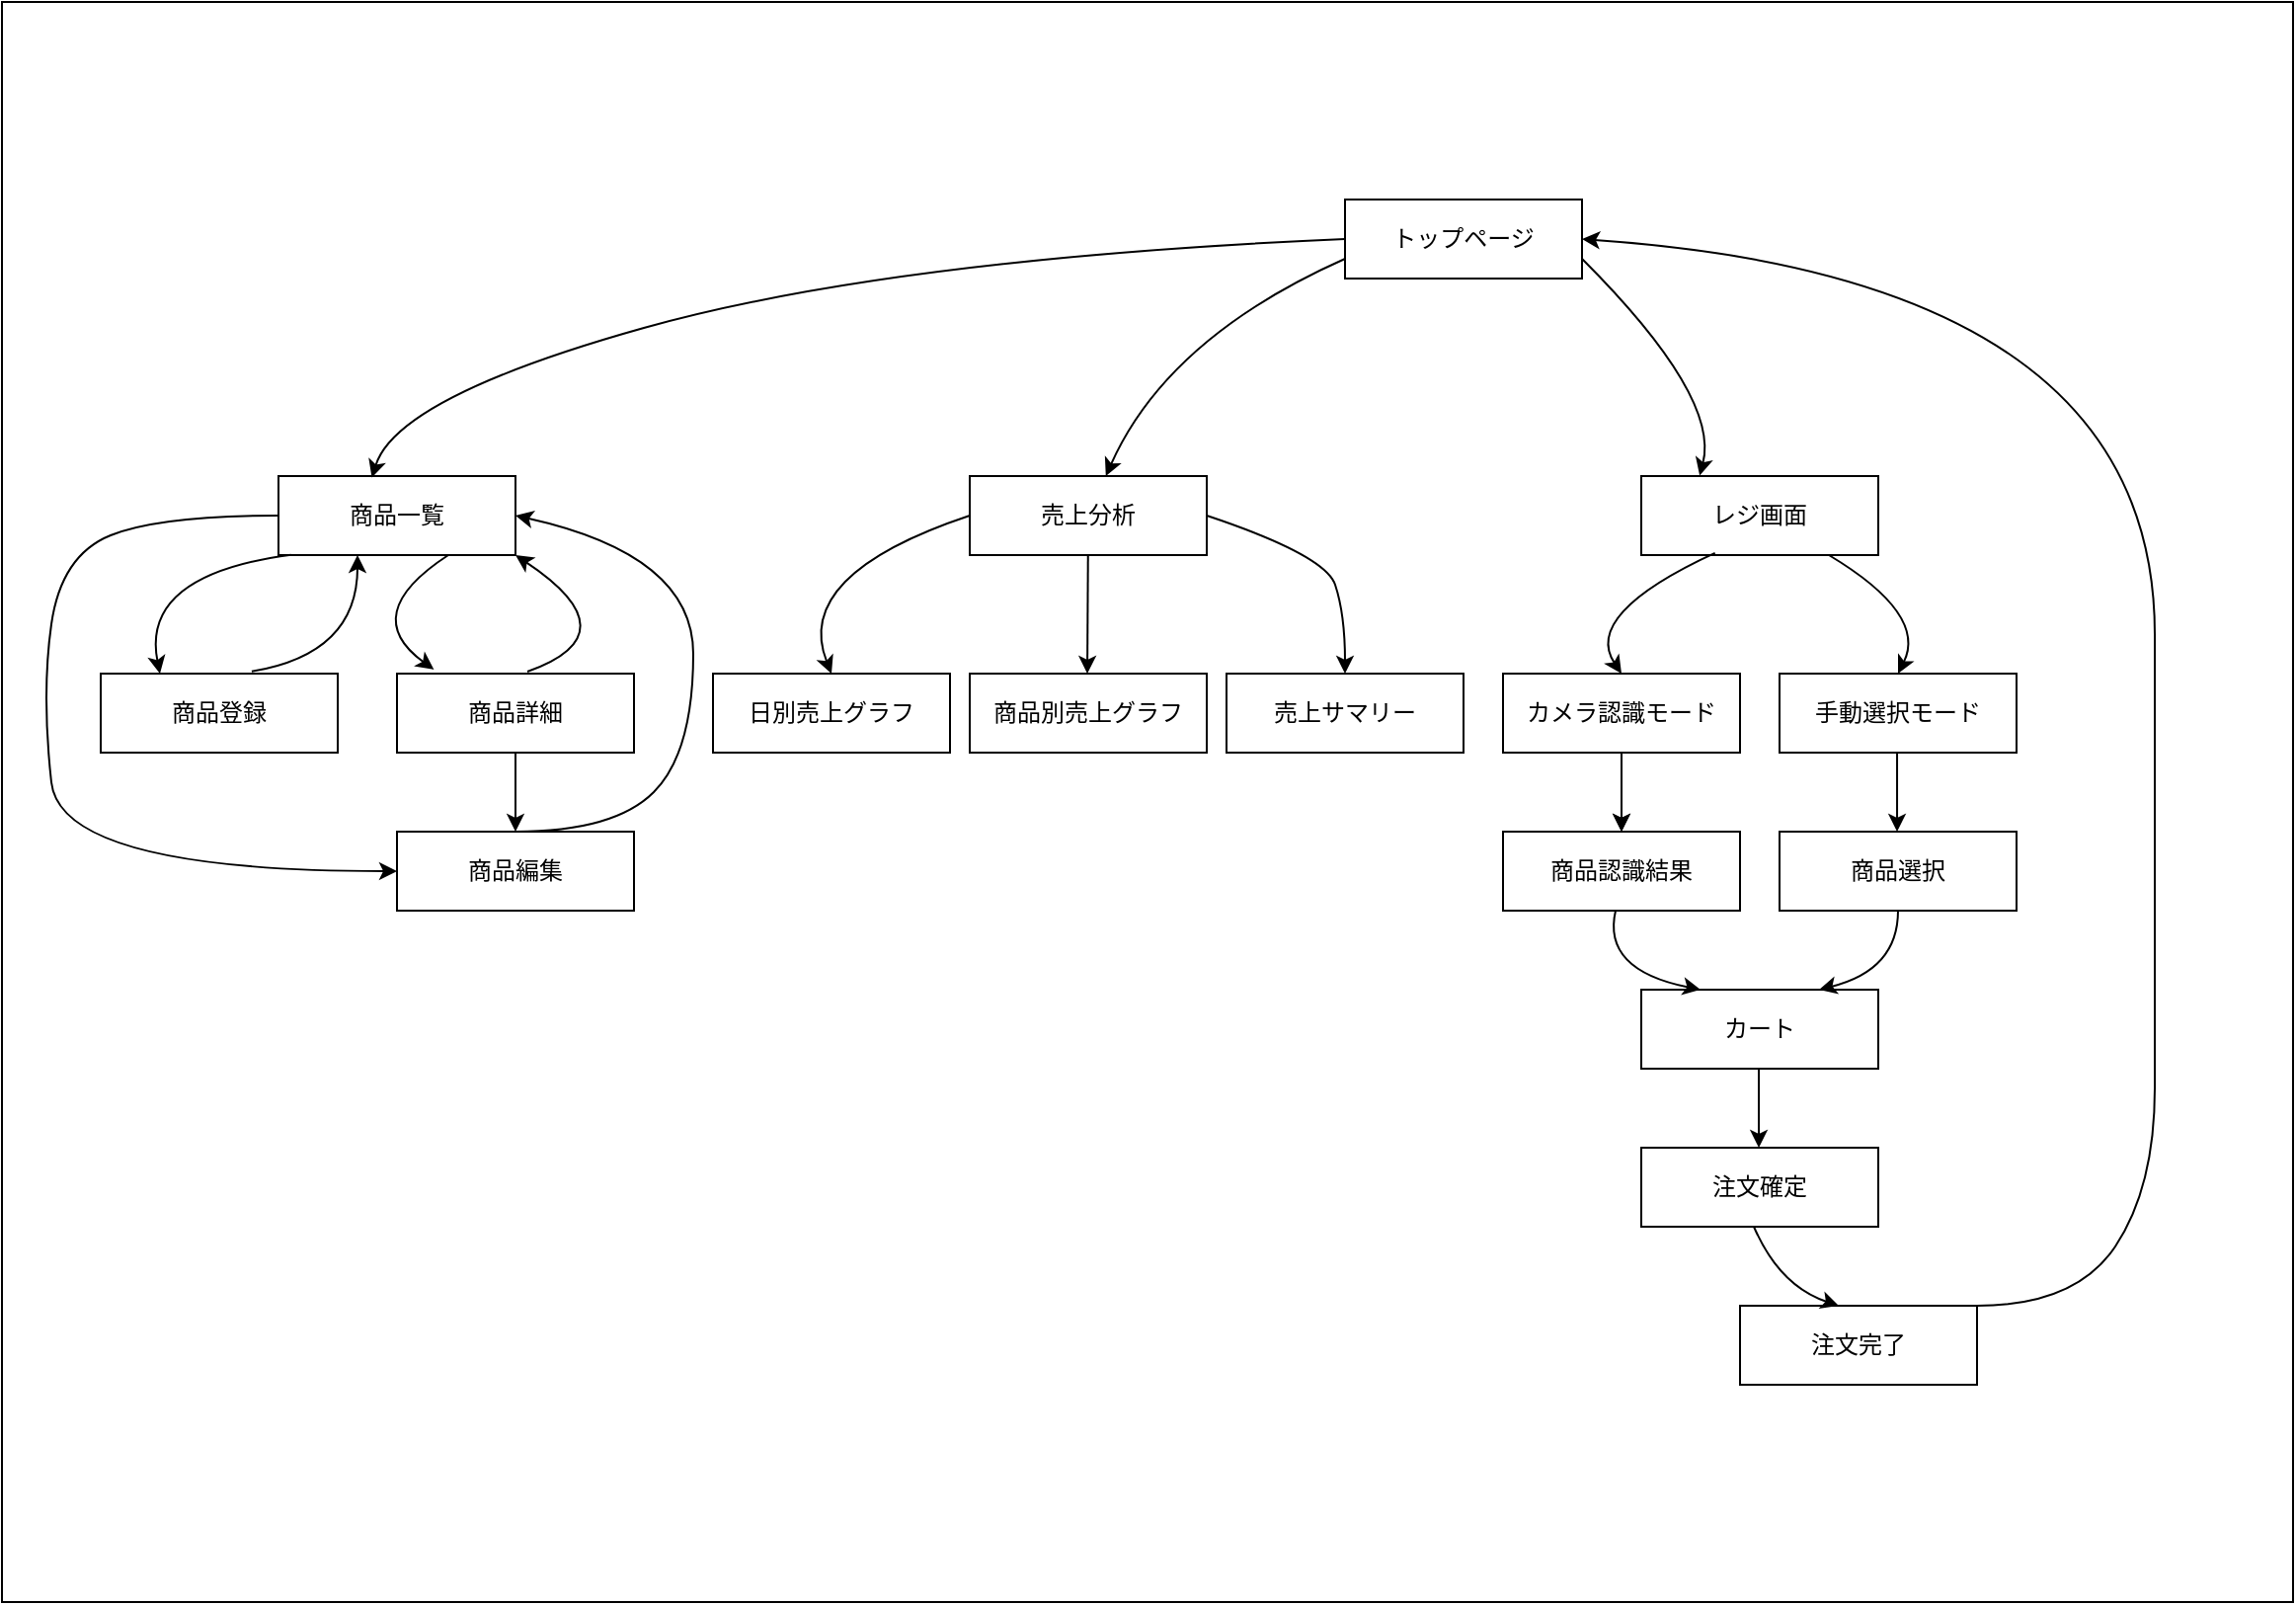 <mxfile>
    <diagram id="ouf7apgpSmREqnQ5044T" name="ページ1">
        <mxGraphModel dx="1066" dy="465" grid="1" gridSize="10" guides="1" tooltips="1" connect="1" arrows="1" fold="1" page="1" pageScale="1" pageWidth="1169" pageHeight="827" math="0" shadow="0">
            <root>
                <mxCell id="0"/>
                <mxCell id="1" parent="0"/>
                <mxCell id="23" value="" style="rounded=0;whiteSpace=wrap;html=1;" vertex="1" parent="1">
                    <mxGeometry y="10" width="1160" height="810" as="geometry"/>
                </mxCell>
                <mxCell id="26" value="商品一覧" style="rounded=0;whiteSpace=wrap;html=1;" vertex="1" parent="1">
                    <mxGeometry x="140" y="250" width="120" height="40" as="geometry"/>
                </mxCell>
                <mxCell id="28" value="売上分析" style="rounded=0;whiteSpace=wrap;html=1;" vertex="1" parent="1">
                    <mxGeometry x="490" y="250" width="120" height="40" as="geometry"/>
                </mxCell>
                <mxCell id="29" value="トップページ" style="rounded=0;whiteSpace=wrap;html=1;" vertex="1" parent="1">
                    <mxGeometry x="680" y="110" width="120" height="40" as="geometry"/>
                </mxCell>
                <mxCell id="30" value="レジ画面" style="rounded=0;whiteSpace=wrap;html=1;" vertex="1" parent="1">
                    <mxGeometry x="830" y="250" width="120" height="40" as="geometry"/>
                </mxCell>
                <mxCell id="31" value="商品登録" style="rounded=0;whiteSpace=wrap;html=1;" vertex="1" parent="1">
                    <mxGeometry x="50" y="350" width="120" height="40" as="geometry"/>
                </mxCell>
                <mxCell id="32" value="商品詳細" style="rounded=0;whiteSpace=wrap;html=1;" vertex="1" parent="1">
                    <mxGeometry x="200" y="350" width="120" height="40" as="geometry"/>
                </mxCell>
                <mxCell id="33" value="日別売上グラフ" style="rounded=0;whiteSpace=wrap;html=1;" vertex="1" parent="1">
                    <mxGeometry x="360" y="350" width="120" height="40" as="geometry"/>
                </mxCell>
                <mxCell id="34" value="商品別売上グラフ" style="rounded=0;whiteSpace=wrap;html=1;" vertex="1" parent="1">
                    <mxGeometry x="490" y="350" width="120" height="40" as="geometry"/>
                </mxCell>
                <mxCell id="35" value="売上サマリー" style="rounded=0;whiteSpace=wrap;html=1;" vertex="1" parent="1">
                    <mxGeometry x="620" y="350" width="120" height="40" as="geometry"/>
                </mxCell>
                <mxCell id="66" value="" style="edgeStyle=none;html=1;" edge="1" parent="1" source="36" target="40">
                    <mxGeometry relative="1" as="geometry"/>
                </mxCell>
                <mxCell id="36" value="カメラ認識モード" style="rounded=0;whiteSpace=wrap;html=1;" vertex="1" parent="1">
                    <mxGeometry x="760" y="350" width="120" height="40" as="geometry"/>
                </mxCell>
                <mxCell id="37" value="手動選択モード" style="rounded=0;whiteSpace=wrap;html=1;" vertex="1" parent="1">
                    <mxGeometry x="900" y="350" width="120" height="40" as="geometry"/>
                </mxCell>
                <mxCell id="38" value="商品選択" style="rounded=0;whiteSpace=wrap;html=1;" vertex="1" parent="1">
                    <mxGeometry x="900" y="430" width="120" height="40" as="geometry"/>
                </mxCell>
                <mxCell id="40" value="商品認識結果" style="rounded=0;whiteSpace=wrap;html=1;" vertex="1" parent="1">
                    <mxGeometry x="760" y="430" width="120" height="40" as="geometry"/>
                </mxCell>
                <mxCell id="41" value="カート" style="rounded=0;whiteSpace=wrap;html=1;" vertex="1" parent="1">
                    <mxGeometry x="830" y="510" width="120" height="40" as="geometry"/>
                </mxCell>
                <mxCell id="42" value="注文確定" style="rounded=0;whiteSpace=wrap;html=1;" vertex="1" parent="1">
                    <mxGeometry x="830" y="590" width="120" height="40" as="geometry"/>
                </mxCell>
                <mxCell id="43" value="注文完了" style="rounded=0;whiteSpace=wrap;html=1;" vertex="1" parent="1">
                    <mxGeometry x="880" y="670" width="120" height="40" as="geometry"/>
                </mxCell>
                <mxCell id="44" value="商品編集" style="rounded=0;whiteSpace=wrap;html=1;" vertex="1" parent="1">
                    <mxGeometry x="200" y="430" width="120" height="40" as="geometry"/>
                </mxCell>
                <mxCell id="46" value="" style="curved=1;endArrow=classic;html=1;entryX=0.394;entryY=0.02;entryDx=0;entryDy=0;entryPerimeter=0;exitX=0;exitY=0.5;exitDx=0;exitDy=0;" edge="1" parent="1" source="29" target="26">
                    <mxGeometry width="50" height="50" relative="1" as="geometry">
                        <mxPoint x="430" y="160" as="sourcePoint"/>
                        <mxPoint x="480" y="110" as="targetPoint"/>
                        <Array as="points">
                            <mxPoint x="450" y="140"/>
                            <mxPoint x="200" y="210"/>
                        </Array>
                    </mxGeometry>
                </mxCell>
                <mxCell id="50" value="" style="curved=1;endArrow=classic;html=1;entryX=1;entryY=0.5;entryDx=0;entryDy=0;" edge="1" parent="1" target="26">
                    <mxGeometry width="50" height="50" relative="1" as="geometry">
                        <mxPoint x="260" y="430" as="sourcePoint"/>
                        <mxPoint x="310" y="380" as="targetPoint"/>
                        <Array as="points">
                            <mxPoint x="310" y="430"/>
                            <mxPoint x="350" y="390"/>
                            <mxPoint x="350" y="290"/>
                        </Array>
                    </mxGeometry>
                </mxCell>
                <mxCell id="51" value="" style="curved=1;endArrow=classic;html=1;entryX=0;entryY=0.5;entryDx=0;entryDy=0;exitX=0;exitY=0.5;exitDx=0;exitDy=0;" edge="1" parent="1" source="26" target="44">
                    <mxGeometry width="50" height="50" relative="1" as="geometry">
                        <mxPoint x="50" y="260" as="sourcePoint"/>
                        <mxPoint x="100" y="210" as="targetPoint"/>
                        <Array as="points">
                            <mxPoint x="80" y="270"/>
                            <mxPoint x="30" y="290"/>
                            <mxPoint x="20" y="360"/>
                            <mxPoint x="30" y="450"/>
                        </Array>
                    </mxGeometry>
                </mxCell>
                <mxCell id="52" value="" style="curved=1;endArrow=classic;html=1;exitX=0.637;exitY=-0.027;exitDx=0;exitDy=0;exitPerimeter=0;" edge="1" parent="1" source="31">
                    <mxGeometry width="50" height="50" relative="1" as="geometry">
                        <mxPoint x="130" y="340" as="sourcePoint"/>
                        <mxPoint x="180" y="290" as="targetPoint"/>
                        <Array as="points">
                            <mxPoint x="180" y="340"/>
                        </Array>
                    </mxGeometry>
                </mxCell>
                <mxCell id="53" value="" style="curved=1;endArrow=classic;html=1;exitX=0.637;exitY=-0.027;exitDx=0;exitDy=0;exitPerimeter=0;entryX=1;entryY=1;entryDx=0;entryDy=0;" edge="1" parent="1" target="26">
                    <mxGeometry width="50" height="50" relative="1" as="geometry">
                        <mxPoint x="266" y="349" as="sourcePoint"/>
                        <mxPoint x="320" y="290" as="targetPoint"/>
                        <Array as="points">
                            <mxPoint x="320" y="330"/>
                        </Array>
                    </mxGeometry>
                </mxCell>
                <mxCell id="54" value="" style="curved=1;endArrow=classic;html=1;exitX=0.053;exitY=0.996;exitDx=0;exitDy=0;entryX=0.25;entryY=0;entryDx=0;entryDy=0;exitPerimeter=0;" edge="1" parent="1" source="26" target="31">
                    <mxGeometry width="50" height="50" relative="1" as="geometry">
                        <mxPoint x="136" y="359" as="sourcePoint"/>
                        <mxPoint x="190" y="300" as="targetPoint"/>
                        <Array as="points">
                            <mxPoint x="70" y="300"/>
                        </Array>
                    </mxGeometry>
                </mxCell>
                <mxCell id="55" value="" style="curved=1;endArrow=classic;html=1;exitX=0.053;exitY=0.996;exitDx=0;exitDy=0;entryX=0.156;entryY=-0.051;entryDx=0;entryDy=0;exitPerimeter=0;entryPerimeter=0;" edge="1" parent="1" target="32">
                    <mxGeometry width="50" height="50" relative="1" as="geometry">
                        <mxPoint x="226" y="290" as="sourcePoint"/>
                        <mxPoint x="160" y="350" as="targetPoint"/>
                        <Array as="points">
                            <mxPoint x="180" y="320"/>
                        </Array>
                    </mxGeometry>
                </mxCell>
                <mxCell id="56" value="" style="curved=1;endArrow=classic;html=1;exitX=0.053;exitY=0.996;exitDx=0;exitDy=0;exitPerimeter=0;" edge="1" parent="1">
                    <mxGeometry width="50" height="50" relative="1" as="geometry">
                        <mxPoint x="260" y="390" as="sourcePoint"/>
                        <mxPoint x="260" y="430" as="targetPoint"/>
                        <Array as="points"/>
                    </mxGeometry>
                </mxCell>
                <mxCell id="57" value="" style="curved=1;endArrow=classic;html=1;" edge="1" parent="1" source="28">
                    <mxGeometry width="50" height="50" relative="1" as="geometry">
                        <mxPoint x="549.52" y="310" as="sourcePoint"/>
                        <mxPoint x="549.52" y="350" as="targetPoint"/>
                        <Array as="points"/>
                    </mxGeometry>
                </mxCell>
                <mxCell id="58" value="" style="curved=1;endArrow=classic;html=1;exitX=0;exitY=0.5;exitDx=0;exitDy=0;entryX=0.5;entryY=0;entryDx=0;entryDy=0;" edge="1" parent="1" source="28" target="33">
                    <mxGeometry width="50" height="50" relative="1" as="geometry">
                        <mxPoint x="490" y="280" as="sourcePoint"/>
                        <mxPoint x="483" y="338" as="targetPoint"/>
                        <Array as="points">
                            <mxPoint x="400" y="300"/>
                        </Array>
                    </mxGeometry>
                </mxCell>
                <mxCell id="60" value="" style="curved=1;endArrow=classic;html=1;exitX=1;exitY=0.5;exitDx=0;exitDy=0;entryX=0.5;entryY=0;entryDx=0;entryDy=0;" edge="1" parent="1" source="28" target="35">
                    <mxGeometry width="50" height="50" relative="1" as="geometry">
                        <mxPoint x="680" y="280" as="sourcePoint"/>
                        <mxPoint x="673" y="338" as="targetPoint"/>
                        <Array as="points">
                            <mxPoint x="670" y="290"/>
                            <mxPoint x="680" y="320"/>
                        </Array>
                    </mxGeometry>
                </mxCell>
                <mxCell id="61" value="" style="curved=1;endArrow=classic;html=1;exitX=0.053;exitY=0.996;exitDx=0;exitDy=0;exitPerimeter=0;" edge="1" parent="1" target="28">
                    <mxGeometry width="50" height="50" relative="1" as="geometry">
                        <mxPoint x="680" y="140" as="sourcePoint"/>
                        <mxPoint x="620" y="209" as="targetPoint"/>
                        <Array as="points">
                            <mxPoint x="590" y="180"/>
                        </Array>
                    </mxGeometry>
                </mxCell>
                <mxCell id="62" value="" style="curved=1;endArrow=classic;html=1;exitX=0.053;exitY=0.996;exitDx=0;exitDy=0;exitPerimeter=0;entryX=0.741;entryY=0.296;entryDx=0;entryDy=0;entryPerimeter=0;" edge="1" parent="1" target="23">
                    <mxGeometry width="50" height="50" relative="1" as="geometry">
                        <mxPoint x="800" y="140" as="sourcePoint"/>
                        <mxPoint x="679" y="250" as="targetPoint"/>
                        <Array as="points">
                            <mxPoint x="870" y="210"/>
                        </Array>
                    </mxGeometry>
                </mxCell>
                <mxCell id="63" value="" style="curved=1;endArrow=classic;html=1;exitX=0.311;exitY=0.973;exitDx=0;exitDy=0;entryX=0.5;entryY=0;entryDx=0;entryDy=0;exitPerimeter=0;" edge="1" parent="1" source="30" target="36">
                    <mxGeometry width="50" height="50" relative="1" as="geometry">
                        <mxPoint x="846" y="290" as="sourcePoint"/>
                        <mxPoint x="780" y="350" as="targetPoint"/>
                        <Array as="points">
                            <mxPoint x="800" y="320"/>
                        </Array>
                    </mxGeometry>
                </mxCell>
                <mxCell id="64" value="" style="curved=1;endArrow=classic;html=1;exitX=1;exitY=0.5;exitDx=0;exitDy=0;entryX=0.5;entryY=0;entryDx=0;entryDy=0;" edge="1" parent="1" target="37">
                    <mxGeometry width="50" height="50" relative="1" as="geometry">
                        <mxPoint x="925" y="290" as="sourcePoint"/>
                        <mxPoint x="995" y="370" as="targetPoint"/>
                        <Array as="points">
                            <mxPoint x="975" y="320"/>
                        </Array>
                    </mxGeometry>
                </mxCell>
                <mxCell id="65" value="" style="curved=1;endArrow=classic;html=1;" edge="1" parent="1">
                    <mxGeometry width="50" height="50" relative="1" as="geometry">
                        <mxPoint x="820" y="390" as="sourcePoint"/>
                        <mxPoint x="820" y="430" as="targetPoint"/>
                        <Array as="points"/>
                    </mxGeometry>
                </mxCell>
                <mxCell id="67" value="" style="curved=1;endArrow=classic;html=1;" edge="1" parent="1">
                    <mxGeometry width="50" height="50" relative="1" as="geometry">
                        <mxPoint x="959.52" y="390" as="sourcePoint"/>
                        <mxPoint x="959.52" y="430" as="targetPoint"/>
                        <Array as="points"/>
                    </mxGeometry>
                </mxCell>
                <mxCell id="68" value="" style="curved=1;endArrow=classic;html=1;exitX=1;exitY=0.5;exitDx=0;exitDy=0;entryX=0.75;entryY=0;entryDx=0;entryDy=0;" edge="1" parent="1" target="41">
                    <mxGeometry width="50" height="50" relative="1" as="geometry">
                        <mxPoint x="960" y="470" as="sourcePoint"/>
                        <mxPoint x="995" y="530" as="targetPoint"/>
                        <Array as="points">
                            <mxPoint x="960" y="500"/>
                        </Array>
                    </mxGeometry>
                </mxCell>
                <mxCell id="69" value="" style="curved=1;endArrow=classic;html=1;exitX=0.311;exitY=0.973;exitDx=0;exitDy=0;entryX=0.25;entryY=0;entryDx=0;entryDy=0;exitPerimeter=0;" edge="1" parent="1" target="41">
                    <mxGeometry width="50" height="50" relative="1" as="geometry">
                        <mxPoint x="817" y="470" as="sourcePoint"/>
                        <mxPoint x="770" y="531" as="targetPoint"/>
                        <Array as="points">
                            <mxPoint x="810" y="500"/>
                        </Array>
                    </mxGeometry>
                </mxCell>
                <mxCell id="70" value="" style="curved=1;endArrow=classic;html=1;" edge="1" parent="1">
                    <mxGeometry width="50" height="50" relative="1" as="geometry">
                        <mxPoint x="889.52" y="550" as="sourcePoint"/>
                        <mxPoint x="889.52" y="590" as="targetPoint"/>
                        <Array as="points"/>
                    </mxGeometry>
                </mxCell>
                <mxCell id="71" value="" style="curved=1;endArrow=classic;html=1;exitX=0.311;exitY=0.973;exitDx=0;exitDy=0;entryX=0.25;entryY=0;entryDx=0;entryDy=0;exitPerimeter=0;" edge="1" parent="1">
                    <mxGeometry width="50" height="50" relative="1" as="geometry">
                        <mxPoint x="887" y="630" as="sourcePoint"/>
                        <mxPoint x="930" y="670" as="targetPoint"/>
                        <Array as="points">
                            <mxPoint x="900" y="660"/>
                        </Array>
                    </mxGeometry>
                </mxCell>
                <mxCell id="72" value="" style="curved=1;endArrow=classic;html=1;entryX=1;entryY=0.5;entryDx=0;entryDy=0;" edge="1" parent="1" target="29">
                    <mxGeometry width="50" height="50" relative="1" as="geometry">
                        <mxPoint x="1000" y="670" as="sourcePoint"/>
                        <mxPoint x="1000" y="510" as="targetPoint"/>
                        <Array as="points">
                            <mxPoint x="1050" y="670"/>
                            <mxPoint x="1090" y="610"/>
                            <mxPoint x="1090" y="510"/>
                            <mxPoint x="1090" y="150"/>
                        </Array>
                    </mxGeometry>
                </mxCell>
            </root>
        </mxGraphModel>
    </diagram>
</mxfile>